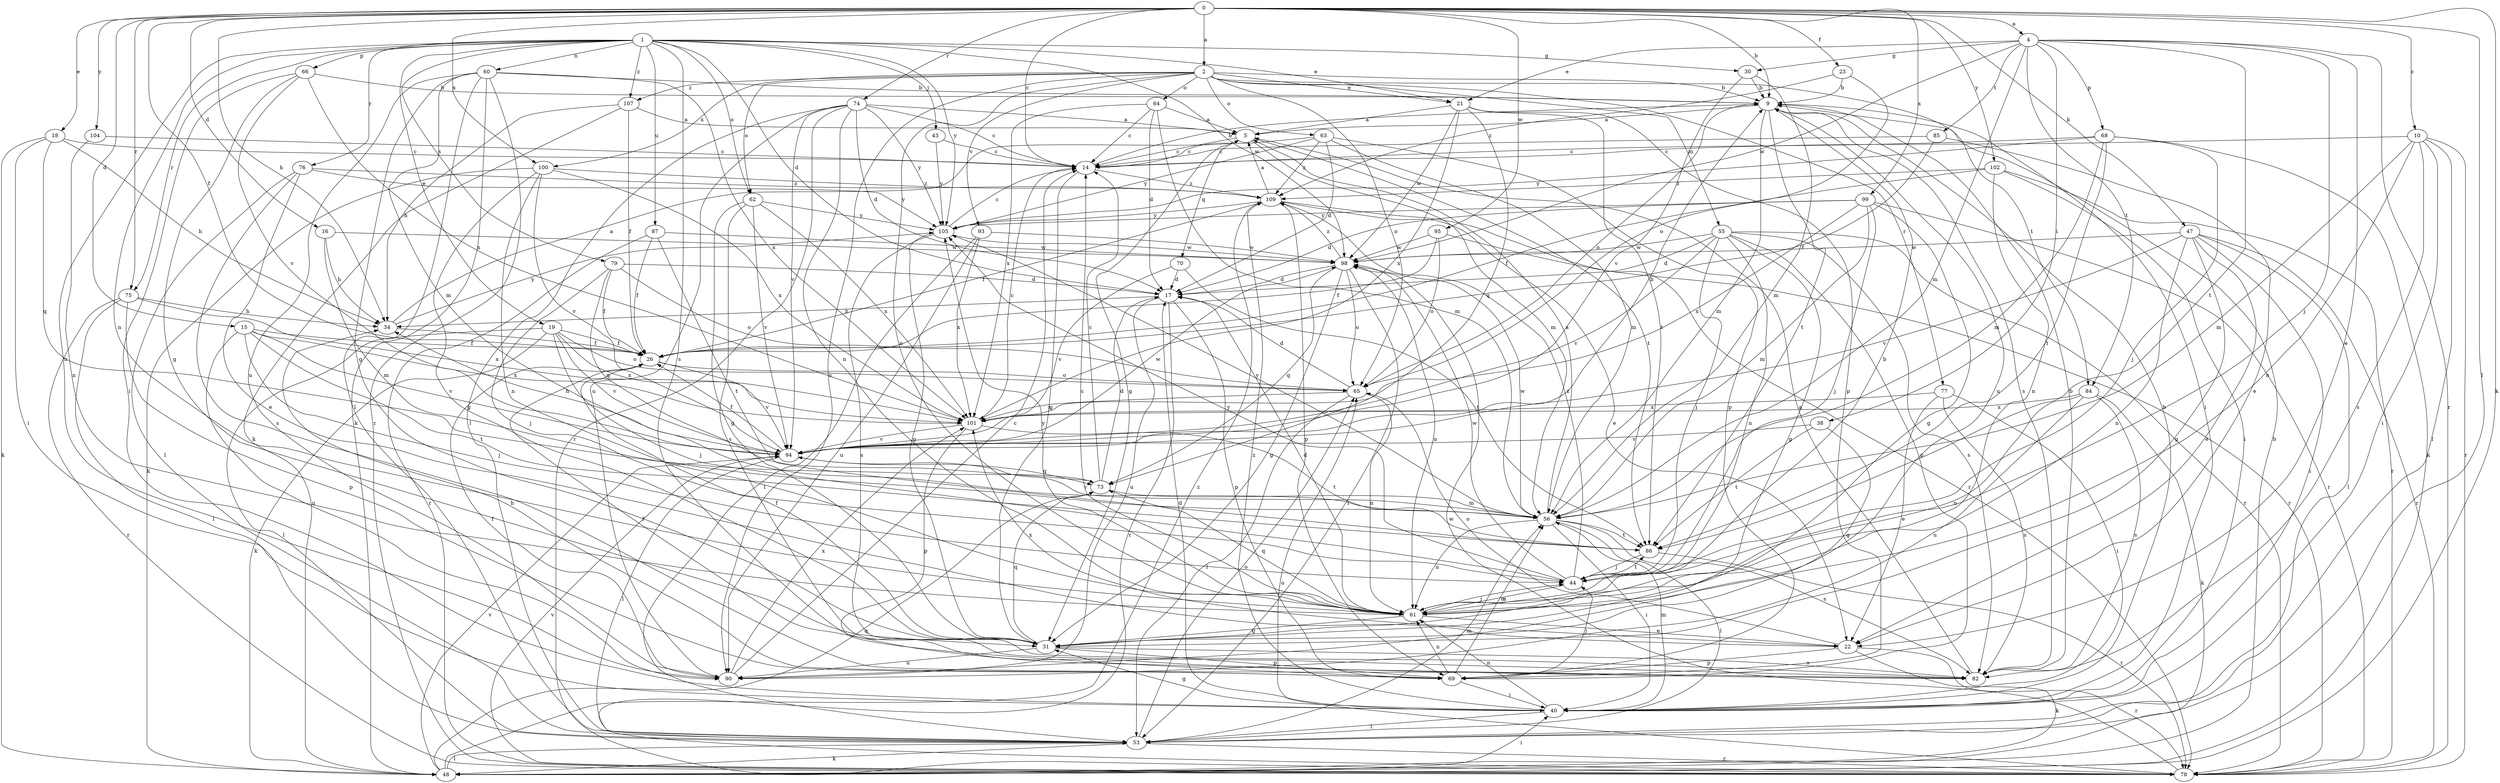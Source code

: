 strict digraph  {
0;
1;
2;
4;
5;
9;
10;
14;
15;
16;
17;
18;
19;
21;
22;
23;
26;
30;
31;
34;
38;
40;
43;
44;
47;
48;
53;
55;
56;
60;
61;
62;
63;
64;
65;
66;
68;
69;
70;
73;
74;
75;
76;
77;
78;
79;
82;
84;
85;
86;
87;
90;
93;
94;
95;
98;
99;
100;
101;
102;
104;
105;
107;
109;
0 -> 2  [label=a];
0 -> 4  [label=a];
0 -> 9  [label=b];
0 -> 10  [label=c];
0 -> 14  [label=c];
0 -> 15  [label=d];
0 -> 16  [label=d];
0 -> 18  [label=e];
0 -> 23  [label=f];
0 -> 26  [label=f];
0 -> 34  [label=h];
0 -> 47  [label=k];
0 -> 48  [label=k];
0 -> 53  [label=l];
0 -> 74  [label=r];
0 -> 75  [label=r];
0 -> 95  [label=w];
0 -> 99  [label=x];
0 -> 100  [label=x];
0 -> 102  [label=y];
0 -> 104  [label=y];
1 -> 17  [label=d];
1 -> 19  [label=e];
1 -> 21  [label=e];
1 -> 30  [label=g];
1 -> 43  [label=j];
1 -> 60  [label=n];
1 -> 61  [label=n];
1 -> 62  [label=o];
1 -> 66  [label=p];
1 -> 75  [label=r];
1 -> 76  [label=r];
1 -> 79  [label=s];
1 -> 82  [label=s];
1 -> 87  [label=u];
1 -> 90  [label=u];
1 -> 98  [label=w];
1 -> 105  [label=y];
1 -> 107  [label=z];
2 -> 9  [label=b];
2 -> 21  [label=e];
2 -> 55  [label=m];
2 -> 61  [label=n];
2 -> 62  [label=o];
2 -> 63  [label=o];
2 -> 64  [label=o];
2 -> 65  [label=o];
2 -> 77  [label=r];
2 -> 84  [label=t];
2 -> 90  [label=u];
2 -> 93  [label=v];
2 -> 100  [label=x];
2 -> 107  [label=z];
4 -> 21  [label=e];
4 -> 22  [label=e];
4 -> 30  [label=g];
4 -> 38  [label=i];
4 -> 44  [label=j];
4 -> 56  [label=m];
4 -> 68  [label=p];
4 -> 78  [label=r];
4 -> 84  [label=t];
4 -> 85  [label=t];
4 -> 86  [label=t];
4 -> 98  [label=w];
5 -> 14  [label=c];
5 -> 31  [label=g];
5 -> 56  [label=m];
5 -> 70  [label=q];
5 -> 86  [label=t];
9 -> 5  [label=a];
9 -> 40  [label=i];
9 -> 56  [label=m];
9 -> 65  [label=o];
9 -> 82  [label=s];
9 -> 86  [label=t];
9 -> 90  [label=u];
10 -> 14  [label=c];
10 -> 40  [label=i];
10 -> 53  [label=l];
10 -> 56  [label=m];
10 -> 61  [label=n];
10 -> 78  [label=r];
10 -> 82  [label=s];
14 -> 9  [label=b];
14 -> 31  [label=g];
14 -> 109  [label=z];
15 -> 26  [label=f];
15 -> 44  [label=j];
15 -> 86  [label=t];
15 -> 90  [label=u];
15 -> 94  [label=v];
15 -> 101  [label=x];
16 -> 34  [label=h];
16 -> 56  [label=m];
16 -> 98  [label=w];
17 -> 34  [label=h];
17 -> 69  [label=p];
17 -> 78  [label=r];
17 -> 90  [label=u];
18 -> 14  [label=c];
18 -> 34  [label=h];
18 -> 40  [label=i];
18 -> 48  [label=k];
18 -> 73  [label=q];
19 -> 26  [label=f];
19 -> 44  [label=j];
19 -> 48  [label=k];
19 -> 53  [label=l];
19 -> 65  [label=o];
19 -> 94  [label=v];
19 -> 101  [label=x];
21 -> 5  [label=a];
21 -> 69  [label=p];
21 -> 73  [label=q];
21 -> 86  [label=t];
21 -> 98  [label=w];
21 -> 101  [label=x];
22 -> 48  [label=k];
22 -> 65  [label=o];
22 -> 69  [label=p];
22 -> 78  [label=r];
22 -> 101  [label=x];
23 -> 9  [label=b];
23 -> 65  [label=o];
23 -> 109  [label=z];
26 -> 65  [label=o];
26 -> 94  [label=v];
30 -> 9  [label=b];
30 -> 56  [label=m];
30 -> 94  [label=v];
31 -> 26  [label=f];
31 -> 69  [label=p];
31 -> 73  [label=q];
31 -> 82  [label=s];
31 -> 90  [label=u];
34 -> 5  [label=a];
34 -> 26  [label=f];
34 -> 105  [label=y];
38 -> 31  [label=g];
38 -> 86  [label=t];
38 -> 94  [label=v];
40 -> 9  [label=b];
40 -> 17  [label=d];
40 -> 31  [label=g];
40 -> 53  [label=l];
40 -> 56  [label=m];
40 -> 61  [label=n];
40 -> 109  [label=z];
43 -> 14  [label=c];
43 -> 105  [label=y];
44 -> 61  [label=n];
44 -> 86  [label=t];
44 -> 98  [label=w];
44 -> 105  [label=y];
44 -> 109  [label=z];
47 -> 22  [label=e];
47 -> 31  [label=g];
47 -> 40  [label=i];
47 -> 53  [label=l];
47 -> 61  [label=n];
47 -> 78  [label=r];
47 -> 94  [label=v];
47 -> 98  [label=w];
48 -> 9  [label=b];
48 -> 40  [label=i];
48 -> 53  [label=l];
48 -> 73  [label=q];
48 -> 94  [label=v];
48 -> 109  [label=z];
53 -> 48  [label=k];
53 -> 56  [label=m];
53 -> 65  [label=o];
53 -> 78  [label=r];
55 -> 17  [label=d];
55 -> 31  [label=g];
55 -> 44  [label=j];
55 -> 61  [label=n];
55 -> 69  [label=p];
55 -> 78  [label=r];
55 -> 82  [label=s];
55 -> 94  [label=v];
55 -> 98  [label=w];
56 -> 5  [label=a];
56 -> 40  [label=i];
56 -> 53  [label=l];
56 -> 61  [label=n];
56 -> 82  [label=s];
56 -> 86  [label=t];
56 -> 94  [label=v];
56 -> 98  [label=w];
56 -> 105  [label=y];
60 -> 9  [label=b];
60 -> 31  [label=g];
60 -> 48  [label=k];
60 -> 53  [label=l];
60 -> 56  [label=m];
60 -> 78  [label=r];
60 -> 90  [label=u];
60 -> 101  [label=x];
61 -> 9  [label=b];
61 -> 14  [label=c];
61 -> 17  [label=d];
61 -> 22  [label=e];
61 -> 31  [label=g];
61 -> 44  [label=j];
61 -> 73  [label=q];
61 -> 105  [label=y];
62 -> 31  [label=g];
62 -> 82  [label=s];
62 -> 94  [label=v];
62 -> 101  [label=x];
62 -> 105  [label=y];
63 -> 14  [label=c];
63 -> 17  [label=d];
63 -> 56  [label=m];
63 -> 69  [label=p];
63 -> 105  [label=y];
63 -> 109  [label=z];
64 -> 5  [label=a];
64 -> 14  [label=c];
64 -> 17  [label=d];
64 -> 56  [label=m];
64 -> 101  [label=x];
65 -> 17  [label=d];
65 -> 53  [label=l];
65 -> 61  [label=n];
65 -> 101  [label=x];
66 -> 9  [label=b];
66 -> 31  [label=g];
66 -> 40  [label=i];
66 -> 94  [label=v];
66 -> 101  [label=x];
68 -> 14  [label=c];
68 -> 44  [label=j];
68 -> 48  [label=k];
68 -> 56  [label=m];
68 -> 86  [label=t];
68 -> 105  [label=y];
69 -> 34  [label=h];
69 -> 40  [label=i];
69 -> 44  [label=j];
69 -> 56  [label=m];
69 -> 61  [label=n];
70 -> 17  [label=d];
70 -> 86  [label=t];
70 -> 94  [label=v];
73 -> 14  [label=c];
73 -> 17  [label=d];
73 -> 56  [label=m];
74 -> 5  [label=a];
74 -> 14  [label=c];
74 -> 17  [label=d];
74 -> 53  [label=l];
74 -> 61  [label=n];
74 -> 78  [label=r];
74 -> 90  [label=u];
74 -> 94  [label=v];
74 -> 105  [label=y];
75 -> 34  [label=h];
75 -> 53  [label=l];
75 -> 69  [label=p];
75 -> 78  [label=r];
75 -> 101  [label=x];
76 -> 22  [label=e];
76 -> 53  [label=l];
76 -> 82  [label=s];
76 -> 105  [label=y];
76 -> 109  [label=z];
77 -> 22  [label=e];
77 -> 40  [label=i];
77 -> 82  [label=s];
77 -> 101  [label=x];
78 -> 65  [label=o];
78 -> 94  [label=v];
78 -> 98  [label=w];
79 -> 17  [label=d];
79 -> 26  [label=f];
79 -> 44  [label=j];
79 -> 65  [label=o];
79 -> 73  [label=q];
82 -> 5  [label=a];
82 -> 9  [label=b];
82 -> 26  [label=f];
84 -> 48  [label=k];
84 -> 61  [label=n];
84 -> 82  [label=s];
84 -> 90  [label=u];
84 -> 101  [label=x];
85 -> 14  [label=c];
85 -> 22  [label=e];
85 -> 26  [label=f];
86 -> 44  [label=j];
86 -> 78  [label=r];
87 -> 26  [label=f];
87 -> 78  [label=r];
87 -> 86  [label=t];
87 -> 98  [label=w];
90 -> 14  [label=c];
90 -> 26  [label=f];
90 -> 101  [label=x];
93 -> 53  [label=l];
93 -> 90  [label=u];
93 -> 98  [label=w];
93 -> 101  [label=x];
94 -> 9  [label=b];
94 -> 26  [label=f];
94 -> 34  [label=h];
94 -> 53  [label=l];
94 -> 73  [label=q];
94 -> 98  [label=w];
95 -> 26  [label=f];
95 -> 65  [label=o];
95 -> 78  [label=r];
95 -> 98  [label=w];
98 -> 17  [label=d];
98 -> 31  [label=g];
98 -> 53  [label=l];
98 -> 61  [label=n];
98 -> 65  [label=o];
98 -> 73  [label=q];
98 -> 109  [label=z];
99 -> 17  [label=d];
99 -> 31  [label=g];
99 -> 44  [label=j];
99 -> 56  [label=m];
99 -> 78  [label=r];
99 -> 101  [label=x];
99 -> 105  [label=y];
100 -> 31  [label=g];
100 -> 48  [label=k];
100 -> 61  [label=n];
100 -> 94  [label=v];
100 -> 101  [label=x];
100 -> 109  [label=z];
101 -> 14  [label=c];
101 -> 69  [label=p];
101 -> 86  [label=t];
101 -> 94  [label=v];
102 -> 26  [label=f];
102 -> 40  [label=i];
102 -> 61  [label=n];
102 -> 78  [label=r];
102 -> 109  [label=z];
104 -> 14  [label=c];
104 -> 61  [label=n];
105 -> 14  [label=c];
105 -> 31  [label=g];
105 -> 82  [label=s];
105 -> 98  [label=w];
107 -> 5  [label=a];
107 -> 26  [label=f];
107 -> 34  [label=h];
107 -> 48  [label=k];
109 -> 5  [label=a];
109 -> 22  [label=e];
109 -> 26  [label=f];
109 -> 69  [label=p];
109 -> 78  [label=r];
109 -> 105  [label=y];
}
